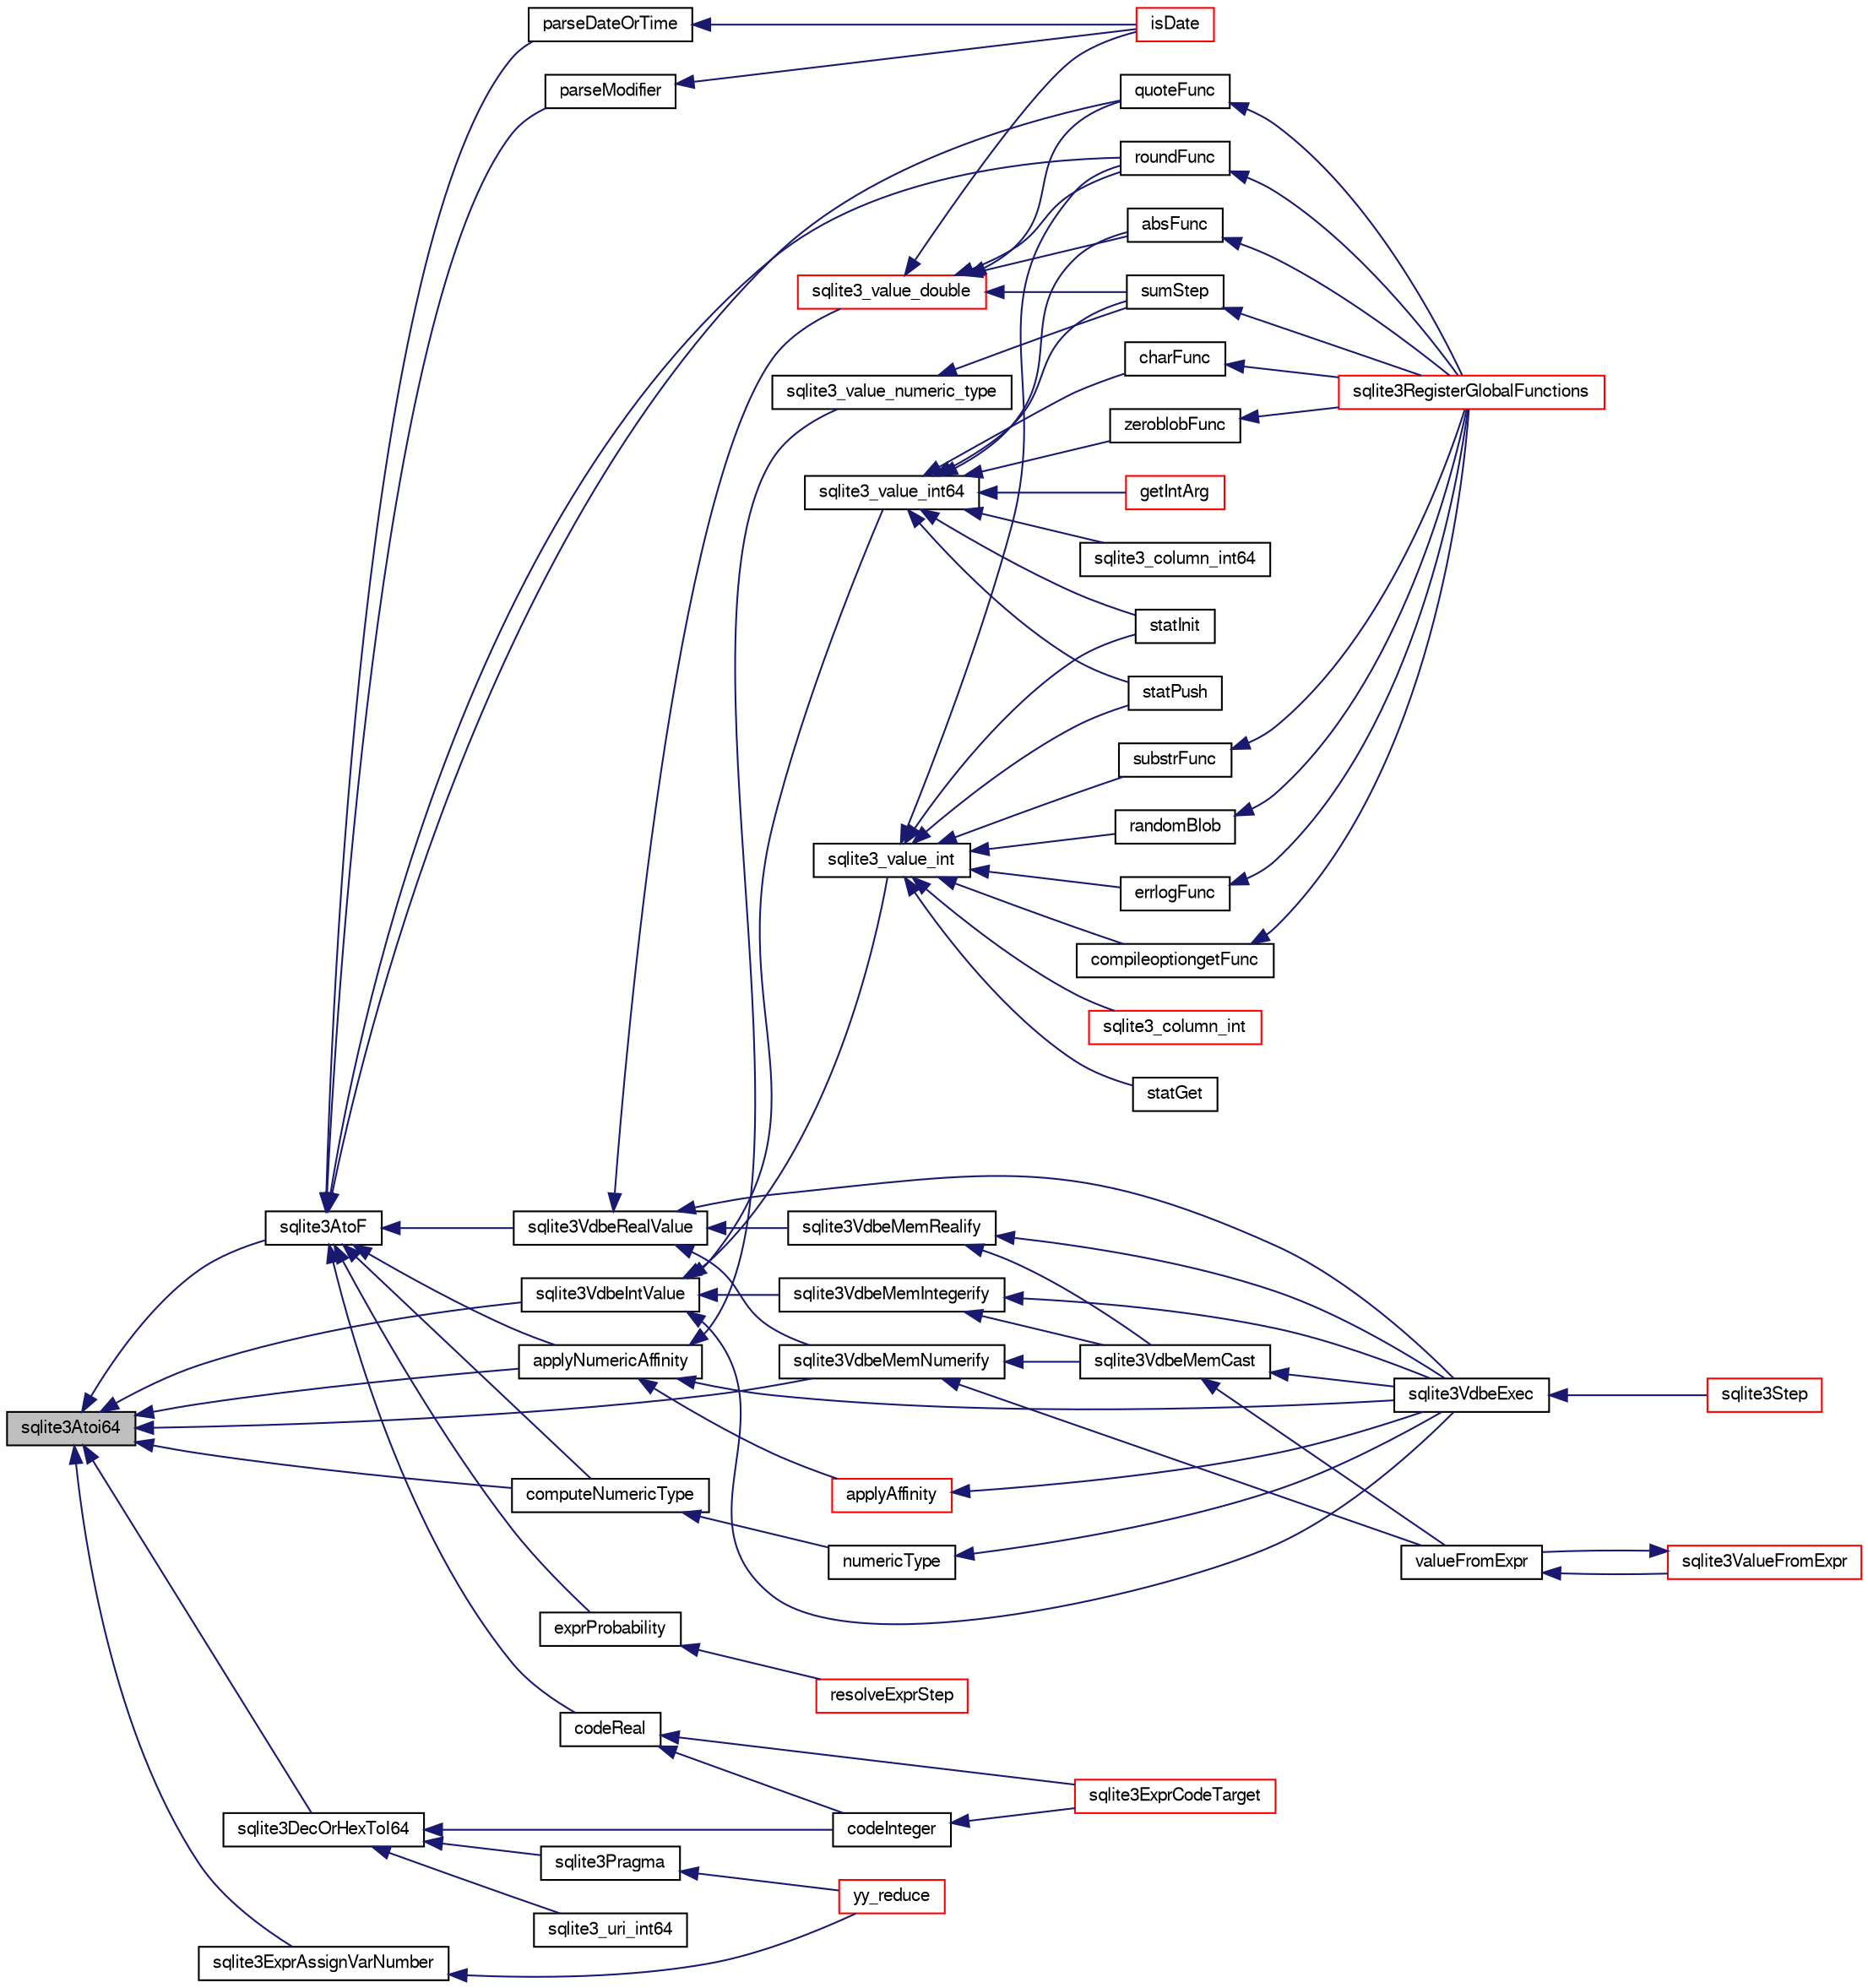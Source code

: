 digraph "sqlite3Atoi64"
{
  edge [fontname="FreeSans",fontsize="10",labelfontname="FreeSans",labelfontsize="10"];
  node [fontname="FreeSans",fontsize="10",shape=record];
  rankdir="LR";
  Node422095 [label="sqlite3Atoi64",height=0.2,width=0.4,color="black", fillcolor="grey75", style="filled", fontcolor="black"];
  Node422095 -> Node422096 [dir="back",color="midnightblue",fontsize="10",style="solid",fontname="FreeSans"];
  Node422096 [label="sqlite3AtoF",height=0.2,width=0.4,color="black", fillcolor="white", style="filled",URL="$sqlite3_8c.html#ad2a961fc08942417d977510a1384b6d2"];
  Node422096 -> Node422097 [dir="back",color="midnightblue",fontsize="10",style="solid",fontname="FreeSans"];
  Node422097 [label="parseDateOrTime",height=0.2,width=0.4,color="black", fillcolor="white", style="filled",URL="$sqlite3_8c.html#a86a0ea000a0479eb6de44cbeb82acef9"];
  Node422097 -> Node422098 [dir="back",color="midnightblue",fontsize="10",style="solid",fontname="FreeSans"];
  Node422098 [label="isDate",height=0.2,width=0.4,color="red", fillcolor="white", style="filled",URL="$sqlite3_8c.html#a88586fabfb5a2ee248ccf6f5dfb90904"];
  Node422096 -> Node422900 [dir="back",color="midnightblue",fontsize="10",style="solid",fontname="FreeSans"];
  Node422900 [label="parseModifier",height=0.2,width=0.4,color="black", fillcolor="white", style="filled",URL="$sqlite3_8c.html#af27e39a2d2026d0f51799a9c254c4f06"];
  Node422900 -> Node422098 [dir="back",color="midnightblue",fontsize="10",style="solid",fontname="FreeSans"];
  Node422096 -> Node422975 [dir="back",color="midnightblue",fontsize="10",style="solid",fontname="FreeSans"];
  Node422975 [label="sqlite3VdbeRealValue",height=0.2,width=0.4,color="black", fillcolor="white", style="filled",URL="$sqlite3_8c.html#a5bf943a4f9a5516911b3bc610e3d64e0"];
  Node422975 -> Node422976 [dir="back",color="midnightblue",fontsize="10",style="solid",fontname="FreeSans"];
  Node422976 [label="sqlite3VdbeMemRealify",height=0.2,width=0.4,color="black", fillcolor="white", style="filled",URL="$sqlite3_8c.html#ac26c4c00ed416dafa56f3200c7c34ec1"];
  Node422976 -> Node422842 [dir="back",color="midnightblue",fontsize="10",style="solid",fontname="FreeSans"];
  Node422842 [label="sqlite3VdbeMemCast",height=0.2,width=0.4,color="black", fillcolor="white", style="filled",URL="$sqlite3_8c.html#a2e5bfc1911e317ae456d2cea24c2a0d5"];
  Node422842 -> Node422550 [dir="back",color="midnightblue",fontsize="10",style="solid",fontname="FreeSans"];
  Node422550 [label="valueFromExpr",height=0.2,width=0.4,color="black", fillcolor="white", style="filled",URL="$sqlite3_8c.html#a08f91b27c0189e8b5bcdea6537466b7c"];
  Node422550 -> Node422551 [dir="back",color="midnightblue",fontsize="10",style="solid",fontname="FreeSans"];
  Node422551 [label="sqlite3ValueFromExpr",height=0.2,width=0.4,color="red", fillcolor="white", style="filled",URL="$sqlite3_8c.html#af103c812684544760641a1cd4d9745df"];
  Node422551 -> Node422550 [dir="back",color="midnightblue",fontsize="10",style="solid",fontname="FreeSans"];
  Node422842 -> Node422118 [dir="back",color="midnightblue",fontsize="10",style="solid",fontname="FreeSans"];
  Node422118 [label="sqlite3VdbeExec",height=0.2,width=0.4,color="black", fillcolor="white", style="filled",URL="$sqlite3_8c.html#a8ce40a614bdc56719c4d642b1e4dfb21"];
  Node422118 -> Node422119 [dir="back",color="midnightblue",fontsize="10",style="solid",fontname="FreeSans"];
  Node422119 [label="sqlite3Step",height=0.2,width=0.4,color="red", fillcolor="white", style="filled",URL="$sqlite3_8c.html#a3f2872e873e2758a4beedad1d5113554"];
  Node422976 -> Node422118 [dir="back",color="midnightblue",fontsize="10",style="solid",fontname="FreeSans"];
  Node422975 -> Node422977 [dir="back",color="midnightblue",fontsize="10",style="solid",fontname="FreeSans"];
  Node422977 [label="sqlite3VdbeMemNumerify",height=0.2,width=0.4,color="black", fillcolor="white", style="filled",URL="$sqlite3_8c.html#a5b24feaa1b99012399cb264698e27c41"];
  Node422977 -> Node422842 [dir="back",color="midnightblue",fontsize="10",style="solid",fontname="FreeSans"];
  Node422977 -> Node422550 [dir="back",color="midnightblue",fontsize="10",style="solid",fontname="FreeSans"];
  Node422975 -> Node422978 [dir="back",color="midnightblue",fontsize="10",style="solid",fontname="FreeSans"];
  Node422978 [label="sqlite3_value_double",height=0.2,width=0.4,color="red", fillcolor="white", style="filled",URL="$sqlite3_8h.html#a3e50c1a2dd484a8b6911c9d163816b88"];
  Node422978 -> Node422098 [dir="back",color="midnightblue",fontsize="10",style="solid",fontname="FreeSans"];
  Node422978 -> Node422901 [dir="back",color="midnightblue",fontsize="10",style="solid",fontname="FreeSans"];
  Node422901 [label="absFunc",height=0.2,width=0.4,color="black", fillcolor="white", style="filled",URL="$sqlite3_8c.html#af271994a34f441432d50d7095e0ed23d"];
  Node422901 -> Node422101 [dir="back",color="midnightblue",fontsize="10",style="solid",fontname="FreeSans"];
  Node422101 [label="sqlite3RegisterGlobalFunctions",height=0.2,width=0.4,color="red", fillcolor="white", style="filled",URL="$sqlite3_8c.html#a9f75bd111010f29e1b8d74344473c4ec"];
  Node422978 -> Node422668 [dir="back",color="midnightblue",fontsize="10",style="solid",fontname="FreeSans"];
  Node422668 [label="roundFunc",height=0.2,width=0.4,color="black", fillcolor="white", style="filled",URL="$sqlite3_8c.html#a8c444ba254edc27891111b76e7ba85e7"];
  Node422668 -> Node422101 [dir="back",color="midnightblue",fontsize="10",style="solid",fontname="FreeSans"];
  Node422978 -> Node422726 [dir="back",color="midnightblue",fontsize="10",style="solid",fontname="FreeSans"];
  Node422726 [label="quoteFunc",height=0.2,width=0.4,color="black", fillcolor="white", style="filled",URL="$sqlite3_8c.html#a8e64c0ef376144dfad6a4a3d499056b8"];
  Node422726 -> Node422101 [dir="back",color="midnightblue",fontsize="10",style="solid",fontname="FreeSans"];
  Node422978 -> Node422911 [dir="back",color="midnightblue",fontsize="10",style="solid",fontname="FreeSans"];
  Node422911 [label="sumStep",height=0.2,width=0.4,color="black", fillcolor="white", style="filled",URL="$sqlite3_8c.html#a357caed2b7201c57a80525a53e3c7487"];
  Node422911 -> Node422101 [dir="back",color="midnightblue",fontsize="10",style="solid",fontname="FreeSans"];
  Node422975 -> Node422118 [dir="back",color="midnightblue",fontsize="10",style="solid",fontname="FreeSans"];
  Node422096 -> Node422981 [dir="back",color="midnightblue",fontsize="10",style="solid",fontname="FreeSans"];
  Node422981 [label="applyNumericAffinity",height=0.2,width=0.4,color="black", fillcolor="white", style="filled",URL="$sqlite3_8c.html#a19b758d1e05ec71a8df088b752a4a8cf"];
  Node422981 -> Node422840 [dir="back",color="midnightblue",fontsize="10",style="solid",fontname="FreeSans"];
  Node422840 [label="applyAffinity",height=0.2,width=0.4,color="red", fillcolor="white", style="filled",URL="$sqlite3_8c.html#a9ed2c1bcefa8734a1c341ba28a785486"];
  Node422840 -> Node422118 [dir="back",color="midnightblue",fontsize="10",style="solid",fontname="FreeSans"];
  Node422981 -> Node422982 [dir="back",color="midnightblue",fontsize="10",style="solid",fontname="FreeSans"];
  Node422982 [label="sqlite3_value_numeric_type",height=0.2,width=0.4,color="black", fillcolor="white", style="filled",URL="$sqlite3_8h.html#a27ddcc00adc41cc2b4c30a88958acd9a"];
  Node422982 -> Node422911 [dir="back",color="midnightblue",fontsize="10",style="solid",fontname="FreeSans"];
  Node422981 -> Node422118 [dir="back",color="midnightblue",fontsize="10",style="solid",fontname="FreeSans"];
  Node422096 -> Node422983 [dir="back",color="midnightblue",fontsize="10",style="solid",fontname="FreeSans"];
  Node422983 [label="computeNumericType",height=0.2,width=0.4,color="black", fillcolor="white", style="filled",URL="$sqlite3_8c.html#a8143e0b9f287e15d4604fcdb977c5357"];
  Node422983 -> Node422848 [dir="back",color="midnightblue",fontsize="10",style="solid",fontname="FreeSans"];
  Node422848 [label="numericType",height=0.2,width=0.4,color="black", fillcolor="white", style="filled",URL="$sqlite3_8c.html#a46b5ef2f9ddcd83e0c8ae42dcffe8052"];
  Node422848 -> Node422118 [dir="back",color="midnightblue",fontsize="10",style="solid",fontname="FreeSans"];
  Node422096 -> Node422984 [dir="back",color="midnightblue",fontsize="10",style="solid",fontname="FreeSans"];
  Node422984 [label="exprProbability",height=0.2,width=0.4,color="black", fillcolor="white", style="filled",URL="$sqlite3_8c.html#af6a14eb942b08b32b3f04f09cd30eb51"];
  Node422984 -> Node422263 [dir="back",color="midnightblue",fontsize="10",style="solid",fontname="FreeSans"];
  Node422263 [label="resolveExprStep",height=0.2,width=0.4,color="red", fillcolor="white", style="filled",URL="$sqlite3_8c.html#a0687a8650fd8a4ebbf5c2c5a75a8fb13"];
  Node422096 -> Node422954 [dir="back",color="midnightblue",fontsize="10",style="solid",fontname="FreeSans"];
  Node422954 [label="codeReal",height=0.2,width=0.4,color="black", fillcolor="white", style="filled",URL="$sqlite3_8c.html#a1f691989c09f7dfea94ec2b60c6b70bd"];
  Node422954 -> Node422637 [dir="back",color="midnightblue",fontsize="10",style="solid",fontname="FreeSans"];
  Node422637 [label="codeInteger",height=0.2,width=0.4,color="black", fillcolor="white", style="filled",URL="$sqlite3_8c.html#aed36006f29dec5c2f70f13c970ce6961"];
  Node422637 -> Node422201 [dir="back",color="midnightblue",fontsize="10",style="solid",fontname="FreeSans"];
  Node422201 [label="sqlite3ExprCodeTarget",height=0.2,width=0.4,color="red", fillcolor="white", style="filled",URL="$sqlite3_8c.html#a4f308397a0a3ed299ed31aaa1ae2a293"];
  Node422954 -> Node422201 [dir="back",color="midnightblue",fontsize="10",style="solid",fontname="FreeSans"];
  Node422096 -> Node422668 [dir="back",color="midnightblue",fontsize="10",style="solid",fontname="FreeSans"];
  Node422096 -> Node422726 [dir="back",color="midnightblue",fontsize="10",style="solid",fontname="FreeSans"];
  Node422095 -> Node422985 [dir="back",color="midnightblue",fontsize="10",style="solid",fontname="FreeSans"];
  Node422985 [label="sqlite3DecOrHexToI64",height=0.2,width=0.4,color="black", fillcolor="white", style="filled",URL="$sqlite3_8c.html#a10bcb051eb14e5a26b3f50aa3dfb0170"];
  Node422985 -> Node422637 [dir="back",color="midnightblue",fontsize="10",style="solid",fontname="FreeSans"];
  Node422985 -> Node422196 [dir="back",color="midnightblue",fontsize="10",style="solid",fontname="FreeSans"];
  Node422196 [label="sqlite3Pragma",height=0.2,width=0.4,color="black", fillcolor="white", style="filled",URL="$sqlite3_8c.html#a111391370f58f8e6a6eca51fd34d62ed"];
  Node422196 -> Node422148 [dir="back",color="midnightblue",fontsize="10",style="solid",fontname="FreeSans"];
  Node422148 [label="yy_reduce",height=0.2,width=0.4,color="red", fillcolor="white", style="filled",URL="$sqlite3_8c.html#a7c419a9b25711c666a9a2449ef377f14"];
  Node422985 -> Node422986 [dir="back",color="midnightblue",fontsize="10",style="solid",fontname="FreeSans"];
  Node422986 [label="sqlite3_uri_int64",height=0.2,width=0.4,color="black", fillcolor="white", style="filled",URL="$sqlite3_8h.html#a86516373b17f3928036fb6926e04683d"];
  Node422095 -> Node422987 [dir="back",color="midnightblue",fontsize="10",style="solid",fontname="FreeSans"];
  Node422987 [label="sqlite3VdbeIntValue",height=0.2,width=0.4,color="black", fillcolor="white", style="filled",URL="$sqlite3_8c.html#a3dc28e3bfdbecf81633c3697a3aacd45"];
  Node422987 -> Node422988 [dir="back",color="midnightblue",fontsize="10",style="solid",fontname="FreeSans"];
  Node422988 [label="sqlite3VdbeMemIntegerify",height=0.2,width=0.4,color="black", fillcolor="white", style="filled",URL="$sqlite3_8c.html#abbe4d6d927b85b81fda952bce3b9b511"];
  Node422988 -> Node422842 [dir="back",color="midnightblue",fontsize="10",style="solid",fontname="FreeSans"];
  Node422988 -> Node422118 [dir="back",color="midnightblue",fontsize="10",style="solid",fontname="FreeSans"];
  Node422987 -> Node422989 [dir="back",color="midnightblue",fontsize="10",style="solid",fontname="FreeSans"];
  Node422989 [label="sqlite3_value_int",height=0.2,width=0.4,color="black", fillcolor="white", style="filled",URL="$sqlite3_8h.html#a5c6adf98772a341f3df5ccd5ff003245"];
  Node422989 -> Node422990 [dir="back",color="midnightblue",fontsize="10",style="solid",fontname="FreeSans"];
  Node422990 [label="sqlite3_column_int",height=0.2,width=0.4,color="red", fillcolor="white", style="filled",URL="$sqlite3_8h.html#a6bd16f5b3266f473e37e8e3d4ebb4290"];
  Node422989 -> Node422887 [dir="back",color="midnightblue",fontsize="10",style="solid",fontname="FreeSans"];
  Node422887 [label="statInit",height=0.2,width=0.4,color="black", fillcolor="white", style="filled",URL="$sqlite3_8c.html#aac2f12d5891bace13cabf65d06e962f5"];
  Node422989 -> Node422719 [dir="back",color="midnightblue",fontsize="10",style="solid",fontname="FreeSans"];
  Node422719 [label="statPush",height=0.2,width=0.4,color="black", fillcolor="white", style="filled",URL="$sqlite3_8c.html#ae0137bd338f850e7fa8e62bbcedd14a9"];
  Node422989 -> Node422826 [dir="back",color="midnightblue",fontsize="10",style="solid",fontname="FreeSans"];
  Node422826 [label="statGet",height=0.2,width=0.4,color="black", fillcolor="white", style="filled",URL="$sqlite3_8c.html#a6357fb6fa381df401d3be4ef3a93ec6e"];
  Node422989 -> Node422722 [dir="back",color="midnightblue",fontsize="10",style="solid",fontname="FreeSans"];
  Node422722 [label="substrFunc",height=0.2,width=0.4,color="black", fillcolor="white", style="filled",URL="$sqlite3_8c.html#a8a8739d9af5589338113371e440b2734"];
  Node422722 -> Node422101 [dir="back",color="midnightblue",fontsize="10",style="solid",fontname="FreeSans"];
  Node422989 -> Node422668 [dir="back",color="midnightblue",fontsize="10",style="solid",fontname="FreeSans"];
  Node422989 -> Node422506 [dir="back",color="midnightblue",fontsize="10",style="solid",fontname="FreeSans"];
  Node422506 [label="randomBlob",height=0.2,width=0.4,color="black", fillcolor="white", style="filled",URL="$sqlite3_8c.html#a2b058708f7f26feb80fce84c3e375d64"];
  Node422506 -> Node422101 [dir="back",color="midnightblue",fontsize="10",style="solid",fontname="FreeSans"];
  Node422989 -> Node422815 [dir="back",color="midnightblue",fontsize="10",style="solid",fontname="FreeSans"];
  Node422815 [label="errlogFunc",height=0.2,width=0.4,color="black", fillcolor="white", style="filled",URL="$sqlite3_8c.html#a56d5c8e1f0a43e4c9f8864c27065393f"];
  Node422815 -> Node422101 [dir="back",color="midnightblue",fontsize="10",style="solid",fontname="FreeSans"];
  Node422989 -> Node422893 [dir="back",color="midnightblue",fontsize="10",style="solid",fontname="FreeSans"];
  Node422893 [label="compileoptiongetFunc",height=0.2,width=0.4,color="black", fillcolor="white", style="filled",URL="$sqlite3_8c.html#a9221f1bc427c499f548f1e50ad1033b0"];
  Node422893 -> Node422101 [dir="back",color="midnightblue",fontsize="10",style="solid",fontname="FreeSans"];
  Node422987 -> Node422991 [dir="back",color="midnightblue",fontsize="10",style="solid",fontname="FreeSans"];
  Node422991 [label="sqlite3_value_int64",height=0.2,width=0.4,color="black", fillcolor="white", style="filled",URL="$sqlite3_8h.html#ab56c9a28c7607de9b00c75b27b8fadb1"];
  Node422991 -> Node422992 [dir="back",color="midnightblue",fontsize="10",style="solid",fontname="FreeSans"];
  Node422992 [label="getIntArg",height=0.2,width=0.4,color="red", fillcolor="white", style="filled",URL="$sqlite3_8c.html#abff258963dbd9205fb299851a64c67be"];
  Node422991 -> Node422993 [dir="back",color="midnightblue",fontsize="10",style="solid",fontname="FreeSans"];
  Node422993 [label="sqlite3_column_int64",height=0.2,width=0.4,color="black", fillcolor="white", style="filled",URL="$sqlite3_8h.html#a39f0c222a27bd9c4cb73d07e9e48ffe6"];
  Node422991 -> Node422887 [dir="back",color="midnightblue",fontsize="10",style="solid",fontname="FreeSans"];
  Node422991 -> Node422719 [dir="back",color="midnightblue",fontsize="10",style="solid",fontname="FreeSans"];
  Node422991 -> Node422901 [dir="back",color="midnightblue",fontsize="10",style="solid",fontname="FreeSans"];
  Node422991 -> Node422854 [dir="back",color="midnightblue",fontsize="10",style="solid",fontname="FreeSans"];
  Node422854 [label="charFunc",height=0.2,width=0.4,color="black", fillcolor="white", style="filled",URL="$sqlite3_8c.html#ab9b72ce47fcea3c3b92e816435a0fd91"];
  Node422854 -> Node422101 [dir="back",color="midnightblue",fontsize="10",style="solid",fontname="FreeSans"];
  Node422991 -> Node422908 [dir="back",color="midnightblue",fontsize="10",style="solid",fontname="FreeSans"];
  Node422908 [label="zeroblobFunc",height=0.2,width=0.4,color="black", fillcolor="white", style="filled",URL="$sqlite3_8c.html#a3b48be674f93ee89664ee4552afd3248"];
  Node422908 -> Node422101 [dir="back",color="midnightblue",fontsize="10",style="solid",fontname="FreeSans"];
  Node422991 -> Node422911 [dir="back",color="midnightblue",fontsize="10",style="solid",fontname="FreeSans"];
  Node422987 -> Node422118 [dir="back",color="midnightblue",fontsize="10",style="solid",fontname="FreeSans"];
  Node422095 -> Node422977 [dir="back",color="midnightblue",fontsize="10",style="solid",fontname="FreeSans"];
  Node422095 -> Node422981 [dir="back",color="midnightblue",fontsize="10",style="solid",fontname="FreeSans"];
  Node422095 -> Node422983 [dir="back",color="midnightblue",fontsize="10",style="solid",fontname="FreeSans"];
  Node422095 -> Node422635 [dir="back",color="midnightblue",fontsize="10",style="solid",fontname="FreeSans"];
  Node422635 [label="sqlite3ExprAssignVarNumber",height=0.2,width=0.4,color="black", fillcolor="white", style="filled",URL="$sqlite3_8c.html#a45b43a9c178c9817da16ab471ac2fce5"];
  Node422635 -> Node422148 [dir="back",color="midnightblue",fontsize="10",style="solid",fontname="FreeSans"];
}
